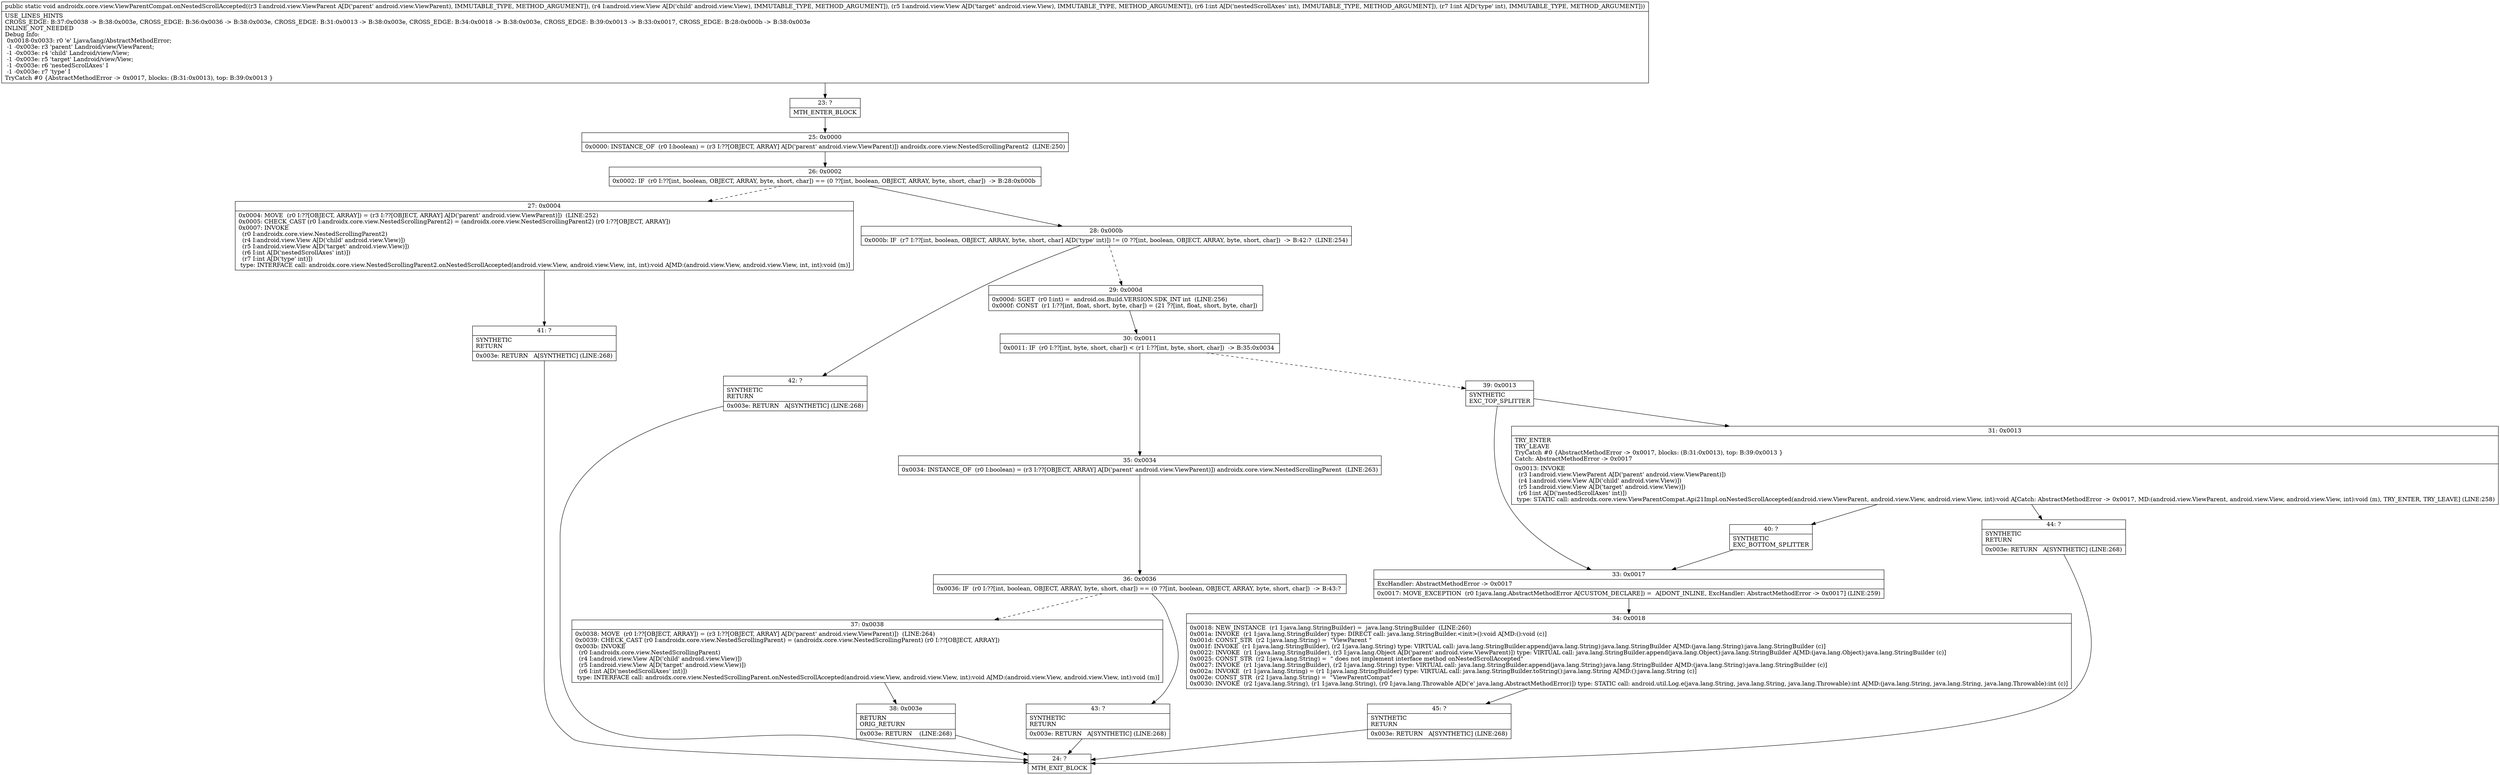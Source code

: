 digraph "CFG forandroidx.core.view.ViewParentCompat.onNestedScrollAccepted(Landroid\/view\/ViewParent;Landroid\/view\/View;Landroid\/view\/View;II)V" {
Node_23 [shape=record,label="{23\:\ ?|MTH_ENTER_BLOCK\l}"];
Node_25 [shape=record,label="{25\:\ 0x0000|0x0000: INSTANCE_OF  (r0 I:boolean) = (r3 I:??[OBJECT, ARRAY] A[D('parent' android.view.ViewParent)]) androidx.core.view.NestedScrollingParent2  (LINE:250)\l}"];
Node_26 [shape=record,label="{26\:\ 0x0002|0x0002: IF  (r0 I:??[int, boolean, OBJECT, ARRAY, byte, short, char]) == (0 ??[int, boolean, OBJECT, ARRAY, byte, short, char])  \-\> B:28:0x000b \l}"];
Node_27 [shape=record,label="{27\:\ 0x0004|0x0004: MOVE  (r0 I:??[OBJECT, ARRAY]) = (r3 I:??[OBJECT, ARRAY] A[D('parent' android.view.ViewParent)])  (LINE:252)\l0x0005: CHECK_CAST (r0 I:androidx.core.view.NestedScrollingParent2) = (androidx.core.view.NestedScrollingParent2) (r0 I:??[OBJECT, ARRAY]) \l0x0007: INVOKE  \l  (r0 I:androidx.core.view.NestedScrollingParent2)\l  (r4 I:android.view.View A[D('child' android.view.View)])\l  (r5 I:android.view.View A[D('target' android.view.View)])\l  (r6 I:int A[D('nestedScrollAxes' int)])\l  (r7 I:int A[D('type' int)])\l type: INTERFACE call: androidx.core.view.NestedScrollingParent2.onNestedScrollAccepted(android.view.View, android.view.View, int, int):void A[MD:(android.view.View, android.view.View, int, int):void (m)]\l}"];
Node_41 [shape=record,label="{41\:\ ?|SYNTHETIC\lRETURN\l|0x003e: RETURN   A[SYNTHETIC] (LINE:268)\l}"];
Node_24 [shape=record,label="{24\:\ ?|MTH_EXIT_BLOCK\l}"];
Node_28 [shape=record,label="{28\:\ 0x000b|0x000b: IF  (r7 I:??[int, boolean, OBJECT, ARRAY, byte, short, char] A[D('type' int)]) != (0 ??[int, boolean, OBJECT, ARRAY, byte, short, char])  \-\> B:42:?  (LINE:254)\l}"];
Node_29 [shape=record,label="{29\:\ 0x000d|0x000d: SGET  (r0 I:int) =  android.os.Build.VERSION.SDK_INT int  (LINE:256)\l0x000f: CONST  (r1 I:??[int, float, short, byte, char]) = (21 ??[int, float, short, byte, char]) \l}"];
Node_30 [shape=record,label="{30\:\ 0x0011|0x0011: IF  (r0 I:??[int, byte, short, char]) \< (r1 I:??[int, byte, short, char])  \-\> B:35:0x0034 \l}"];
Node_35 [shape=record,label="{35\:\ 0x0034|0x0034: INSTANCE_OF  (r0 I:boolean) = (r3 I:??[OBJECT, ARRAY] A[D('parent' android.view.ViewParent)]) androidx.core.view.NestedScrollingParent  (LINE:263)\l}"];
Node_36 [shape=record,label="{36\:\ 0x0036|0x0036: IF  (r0 I:??[int, boolean, OBJECT, ARRAY, byte, short, char]) == (0 ??[int, boolean, OBJECT, ARRAY, byte, short, char])  \-\> B:43:? \l}"];
Node_37 [shape=record,label="{37\:\ 0x0038|0x0038: MOVE  (r0 I:??[OBJECT, ARRAY]) = (r3 I:??[OBJECT, ARRAY] A[D('parent' android.view.ViewParent)])  (LINE:264)\l0x0039: CHECK_CAST (r0 I:androidx.core.view.NestedScrollingParent) = (androidx.core.view.NestedScrollingParent) (r0 I:??[OBJECT, ARRAY]) \l0x003b: INVOKE  \l  (r0 I:androidx.core.view.NestedScrollingParent)\l  (r4 I:android.view.View A[D('child' android.view.View)])\l  (r5 I:android.view.View A[D('target' android.view.View)])\l  (r6 I:int A[D('nestedScrollAxes' int)])\l type: INTERFACE call: androidx.core.view.NestedScrollingParent.onNestedScrollAccepted(android.view.View, android.view.View, int):void A[MD:(android.view.View, android.view.View, int):void (m)]\l}"];
Node_38 [shape=record,label="{38\:\ 0x003e|RETURN\lORIG_RETURN\l|0x003e: RETURN    (LINE:268)\l}"];
Node_43 [shape=record,label="{43\:\ ?|SYNTHETIC\lRETURN\l|0x003e: RETURN   A[SYNTHETIC] (LINE:268)\l}"];
Node_39 [shape=record,label="{39\:\ 0x0013|SYNTHETIC\lEXC_TOP_SPLITTER\l}"];
Node_31 [shape=record,label="{31\:\ 0x0013|TRY_ENTER\lTRY_LEAVE\lTryCatch #0 \{AbstractMethodError \-\> 0x0017, blocks: (B:31:0x0013), top: B:39:0x0013 \}\lCatch: AbstractMethodError \-\> 0x0017\l|0x0013: INVOKE  \l  (r3 I:android.view.ViewParent A[D('parent' android.view.ViewParent)])\l  (r4 I:android.view.View A[D('child' android.view.View)])\l  (r5 I:android.view.View A[D('target' android.view.View)])\l  (r6 I:int A[D('nestedScrollAxes' int)])\l type: STATIC call: androidx.core.view.ViewParentCompat.Api21Impl.onNestedScrollAccepted(android.view.ViewParent, android.view.View, android.view.View, int):void A[Catch: AbstractMethodError \-\> 0x0017, MD:(android.view.ViewParent, android.view.View, android.view.View, int):void (m), TRY_ENTER, TRY_LEAVE] (LINE:258)\l}"];
Node_40 [shape=record,label="{40\:\ ?|SYNTHETIC\lEXC_BOTTOM_SPLITTER\l}"];
Node_44 [shape=record,label="{44\:\ ?|SYNTHETIC\lRETURN\l|0x003e: RETURN   A[SYNTHETIC] (LINE:268)\l}"];
Node_33 [shape=record,label="{33\:\ 0x0017|ExcHandler: AbstractMethodError \-\> 0x0017\l|0x0017: MOVE_EXCEPTION  (r0 I:java.lang.AbstractMethodError A[CUSTOM_DECLARE]) =  A[DONT_INLINE, ExcHandler: AbstractMethodError \-\> 0x0017] (LINE:259)\l}"];
Node_34 [shape=record,label="{34\:\ 0x0018|0x0018: NEW_INSTANCE  (r1 I:java.lang.StringBuilder) =  java.lang.StringBuilder  (LINE:260)\l0x001a: INVOKE  (r1 I:java.lang.StringBuilder) type: DIRECT call: java.lang.StringBuilder.\<init\>():void A[MD:():void (c)]\l0x001d: CONST_STR  (r2 I:java.lang.String) =  \"ViewParent \" \l0x001f: INVOKE  (r1 I:java.lang.StringBuilder), (r2 I:java.lang.String) type: VIRTUAL call: java.lang.StringBuilder.append(java.lang.String):java.lang.StringBuilder A[MD:(java.lang.String):java.lang.StringBuilder (c)]\l0x0022: INVOKE  (r1 I:java.lang.StringBuilder), (r3 I:java.lang.Object A[D('parent' android.view.ViewParent)]) type: VIRTUAL call: java.lang.StringBuilder.append(java.lang.Object):java.lang.StringBuilder A[MD:(java.lang.Object):java.lang.StringBuilder (c)]\l0x0025: CONST_STR  (r2 I:java.lang.String) =  \" does not implement interface method onNestedScrollAccepted\" \l0x0027: INVOKE  (r1 I:java.lang.StringBuilder), (r2 I:java.lang.String) type: VIRTUAL call: java.lang.StringBuilder.append(java.lang.String):java.lang.StringBuilder A[MD:(java.lang.String):java.lang.StringBuilder (c)]\l0x002a: INVOKE  (r1 I:java.lang.String) = (r1 I:java.lang.StringBuilder) type: VIRTUAL call: java.lang.StringBuilder.toString():java.lang.String A[MD:():java.lang.String (c)]\l0x002e: CONST_STR  (r2 I:java.lang.String) =  \"ViewParentCompat\" \l0x0030: INVOKE  (r2 I:java.lang.String), (r1 I:java.lang.String), (r0 I:java.lang.Throwable A[D('e' java.lang.AbstractMethodError)]) type: STATIC call: android.util.Log.e(java.lang.String, java.lang.String, java.lang.Throwable):int A[MD:(java.lang.String, java.lang.String, java.lang.Throwable):int (c)]\l}"];
Node_45 [shape=record,label="{45\:\ ?|SYNTHETIC\lRETURN\l|0x003e: RETURN   A[SYNTHETIC] (LINE:268)\l}"];
Node_42 [shape=record,label="{42\:\ ?|SYNTHETIC\lRETURN\l|0x003e: RETURN   A[SYNTHETIC] (LINE:268)\l}"];
MethodNode[shape=record,label="{public static void androidx.core.view.ViewParentCompat.onNestedScrollAccepted((r3 I:android.view.ViewParent A[D('parent' android.view.ViewParent), IMMUTABLE_TYPE, METHOD_ARGUMENT]), (r4 I:android.view.View A[D('child' android.view.View), IMMUTABLE_TYPE, METHOD_ARGUMENT]), (r5 I:android.view.View A[D('target' android.view.View), IMMUTABLE_TYPE, METHOD_ARGUMENT]), (r6 I:int A[D('nestedScrollAxes' int), IMMUTABLE_TYPE, METHOD_ARGUMENT]), (r7 I:int A[D('type' int), IMMUTABLE_TYPE, METHOD_ARGUMENT]))  | USE_LINES_HINTS\lCROSS_EDGE: B:37:0x0038 \-\> B:38:0x003e, CROSS_EDGE: B:36:0x0036 \-\> B:38:0x003e, CROSS_EDGE: B:31:0x0013 \-\> B:38:0x003e, CROSS_EDGE: B:34:0x0018 \-\> B:38:0x003e, CROSS_EDGE: B:39:0x0013 \-\> B:33:0x0017, CROSS_EDGE: B:28:0x000b \-\> B:38:0x003e\lINLINE_NOT_NEEDED\lDebug Info:\l  0x0018\-0x0033: r0 'e' Ljava\/lang\/AbstractMethodError;\l  \-1 \-0x003e: r3 'parent' Landroid\/view\/ViewParent;\l  \-1 \-0x003e: r4 'child' Landroid\/view\/View;\l  \-1 \-0x003e: r5 'target' Landroid\/view\/View;\l  \-1 \-0x003e: r6 'nestedScrollAxes' I\l  \-1 \-0x003e: r7 'type' I\lTryCatch #0 \{AbstractMethodError \-\> 0x0017, blocks: (B:31:0x0013), top: B:39:0x0013 \}\l}"];
MethodNode -> Node_23;Node_23 -> Node_25;
Node_25 -> Node_26;
Node_26 -> Node_27[style=dashed];
Node_26 -> Node_28;
Node_27 -> Node_41;
Node_41 -> Node_24;
Node_28 -> Node_29[style=dashed];
Node_28 -> Node_42;
Node_29 -> Node_30;
Node_30 -> Node_35;
Node_30 -> Node_39[style=dashed];
Node_35 -> Node_36;
Node_36 -> Node_37[style=dashed];
Node_36 -> Node_43;
Node_37 -> Node_38;
Node_38 -> Node_24;
Node_43 -> Node_24;
Node_39 -> Node_31;
Node_39 -> Node_33;
Node_31 -> Node_40;
Node_31 -> Node_44;
Node_40 -> Node_33;
Node_44 -> Node_24;
Node_33 -> Node_34;
Node_34 -> Node_45;
Node_45 -> Node_24;
Node_42 -> Node_24;
}

